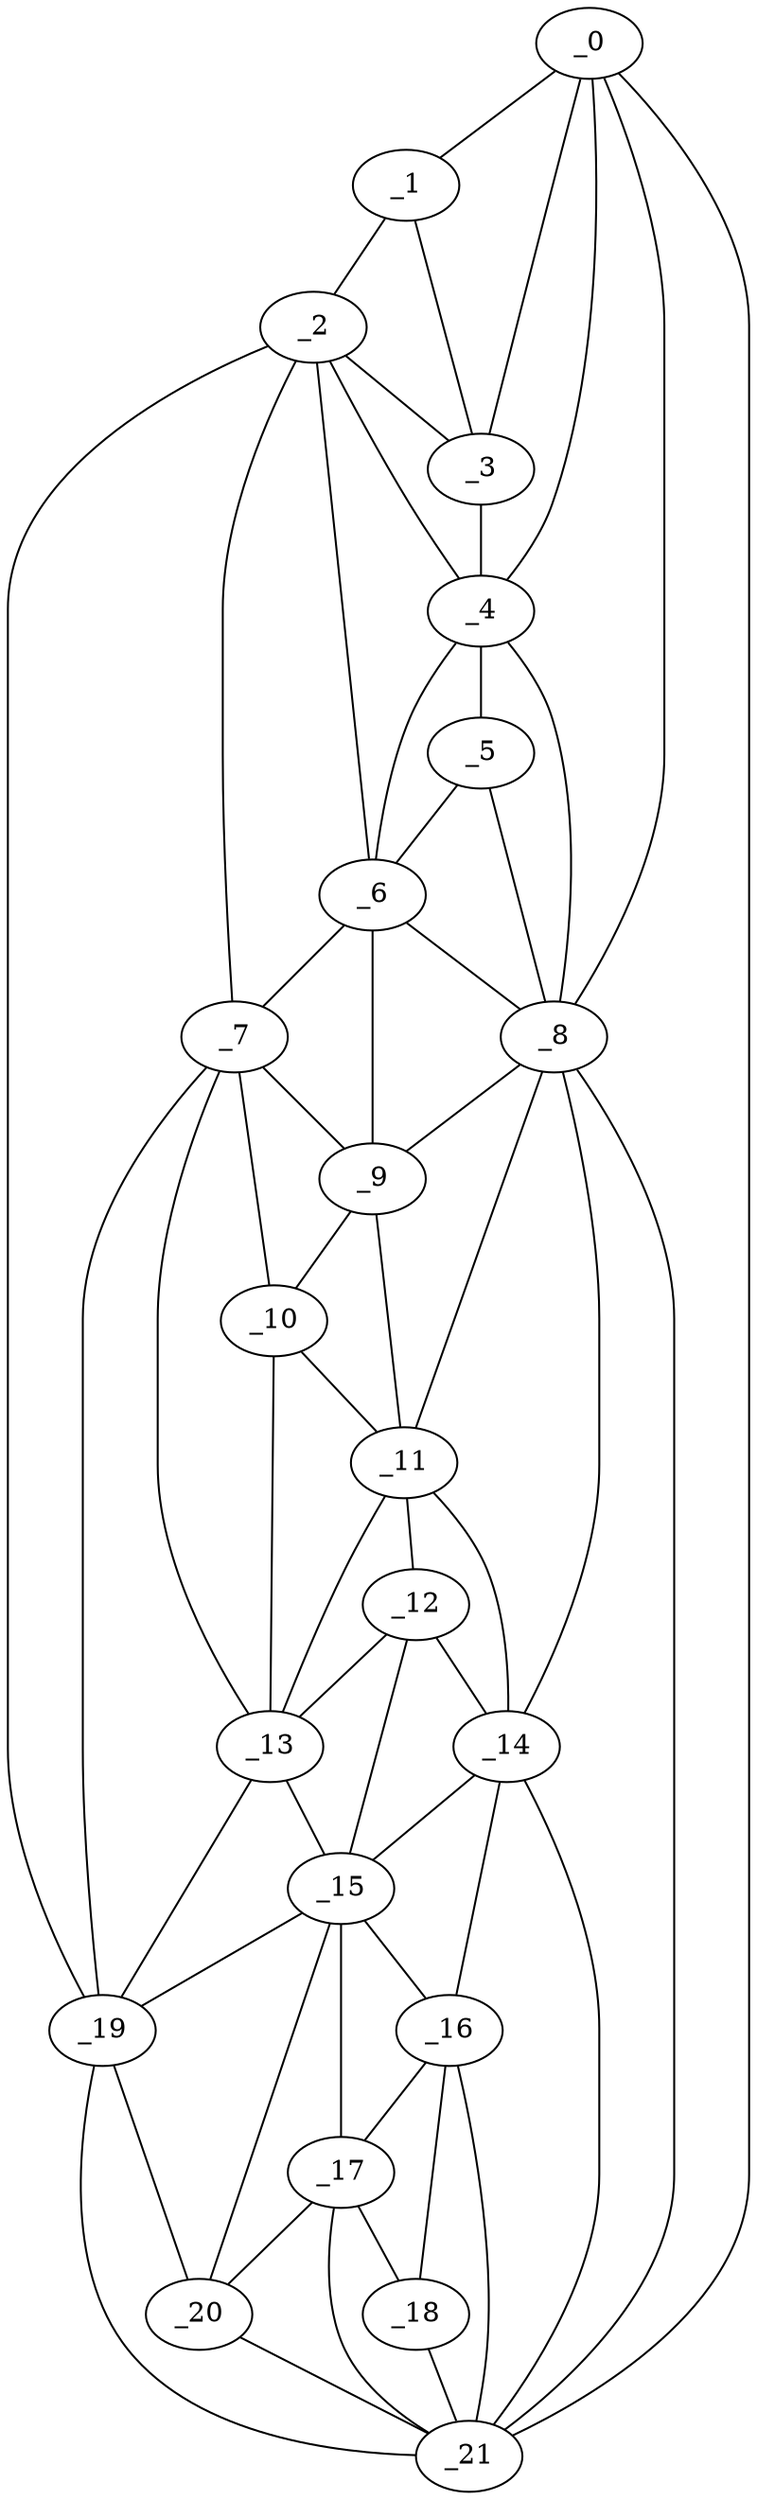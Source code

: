graph "obj84__185.gxl" {
	_0	 [x=5,
		y=76];
	_1	 [x=6,
		y=61];
	_0 -- _1	 [valence=1];
	_3	 [x=28,
		y=53];
	_0 -- _3	 [valence=2];
	_4	 [x=45,
		y=54];
	_0 -- _4	 [valence=2];
	_8	 [x=78,
		y=77];
	_0 -- _8	 [valence=1];
	_21	 [x=125,
		y=78];
	_0 -- _21	 [valence=1];
	_2	 [x=7,
		y=49];
	_1 -- _2	 [valence=1];
	_1 -- _3	 [valence=2];
	_2 -- _3	 [valence=2];
	_2 -- _4	 [valence=2];
	_6	 [x=66,
		y=53];
	_2 -- _6	 [valence=2];
	_7	 [x=72,
		y=53];
	_2 -- _7	 [valence=2];
	_19	 [x=124,
		y=52];
	_2 -- _19	 [valence=1];
	_3 -- _4	 [valence=2];
	_5	 [x=56,
		y=54];
	_4 -- _5	 [valence=2];
	_4 -- _6	 [valence=2];
	_4 -- _8	 [valence=2];
	_5 -- _6	 [valence=2];
	_5 -- _8	 [valence=1];
	_6 -- _7	 [valence=2];
	_6 -- _8	 [valence=2];
	_9	 [x=80,
		y=66];
	_6 -- _9	 [valence=2];
	_7 -- _9	 [valence=2];
	_10	 [x=85,
		y=55];
	_7 -- _10	 [valence=2];
	_13	 [x=94,
		y=55];
	_7 -- _13	 [valence=2];
	_7 -- _19	 [valence=2];
	_8 -- _9	 [valence=1];
	_11	 [x=87,
		y=67];
	_8 -- _11	 [valence=2];
	_14	 [x=94,
		y=77];
	_8 -- _14	 [valence=1];
	_8 -- _21	 [valence=2];
	_9 -- _10	 [valence=2];
	_9 -- _11	 [valence=2];
	_10 -- _11	 [valence=2];
	_10 -- _13	 [valence=2];
	_12	 [x=93,
		y=67];
	_11 -- _12	 [valence=2];
	_11 -- _13	 [valence=2];
	_11 -- _14	 [valence=2];
	_12 -- _13	 [valence=2];
	_12 -- _14	 [valence=2];
	_15	 [x=104,
		y=67];
	_12 -- _15	 [valence=2];
	_13 -- _15	 [valence=2];
	_13 -- _19	 [valence=2];
	_14 -- _15	 [valence=1];
	_16	 [x=105,
		y=77];
	_14 -- _16	 [valence=2];
	_14 -- _21	 [valence=2];
	_15 -- _16	 [valence=2];
	_17	 [x=115,
		y=72];
	_15 -- _17	 [valence=2];
	_15 -- _19	 [valence=2];
	_20	 [x=124,
		y=63];
	_15 -- _20	 [valence=2];
	_16 -- _17	 [valence=1];
	_18	 [x=115,
		y=76];
	_16 -- _18	 [valence=2];
	_16 -- _21	 [valence=2];
	_17 -- _18	 [valence=2];
	_17 -- _20	 [valence=2];
	_17 -- _21	 [valence=2];
	_18 -- _21	 [valence=1];
	_19 -- _20	 [valence=1];
	_19 -- _21	 [valence=1];
	_20 -- _21	 [valence=1];
}

